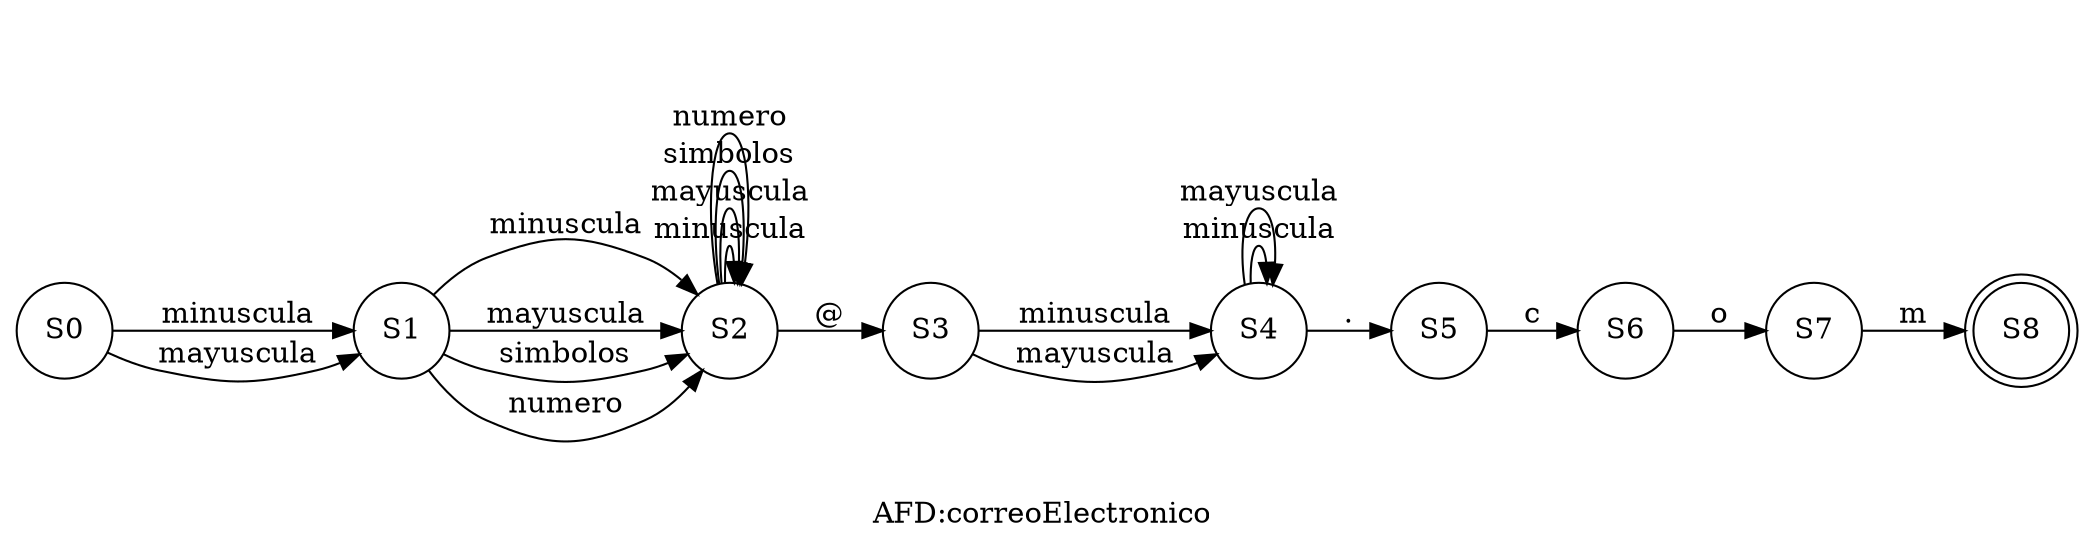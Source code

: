 digraph G {label = "AFD:correoElectronico"
rankdir="LR";
node [shape="circle"];
SI[shape = none, fontcolor="white"];
S1;
S1;
S2;
S2;
S2;
S2;
S2;
S2;
S2;
S2;
S3;
S4;
S4;
S4;
S4;
S5;
S6;
S7;
S8[shape="doublecircle"];
S0->S1[label="minuscula"];
S0->S1[label="mayuscula"];
S1->S2[label="minuscula"];
S1->S2[label="mayuscula"];
S1->S2[label="simbolos"];
S1->S2[label="numero"];
S2->S2[label="minuscula"];
S2->S2[label="mayuscula"];
S2->S2[label="simbolos"];
S2->S2[label="numero"];
S2->S3[label="@"];
S3->S4[label="minuscula"];
S3->S4[label="mayuscula"];
S4->S4[label="minuscula"];
S4->S4[label="mayuscula"];
S4->S5[label="."];
S5->S6[label="c"];
S6->S7[label="o"];
S7->S8[label="m"];
}
